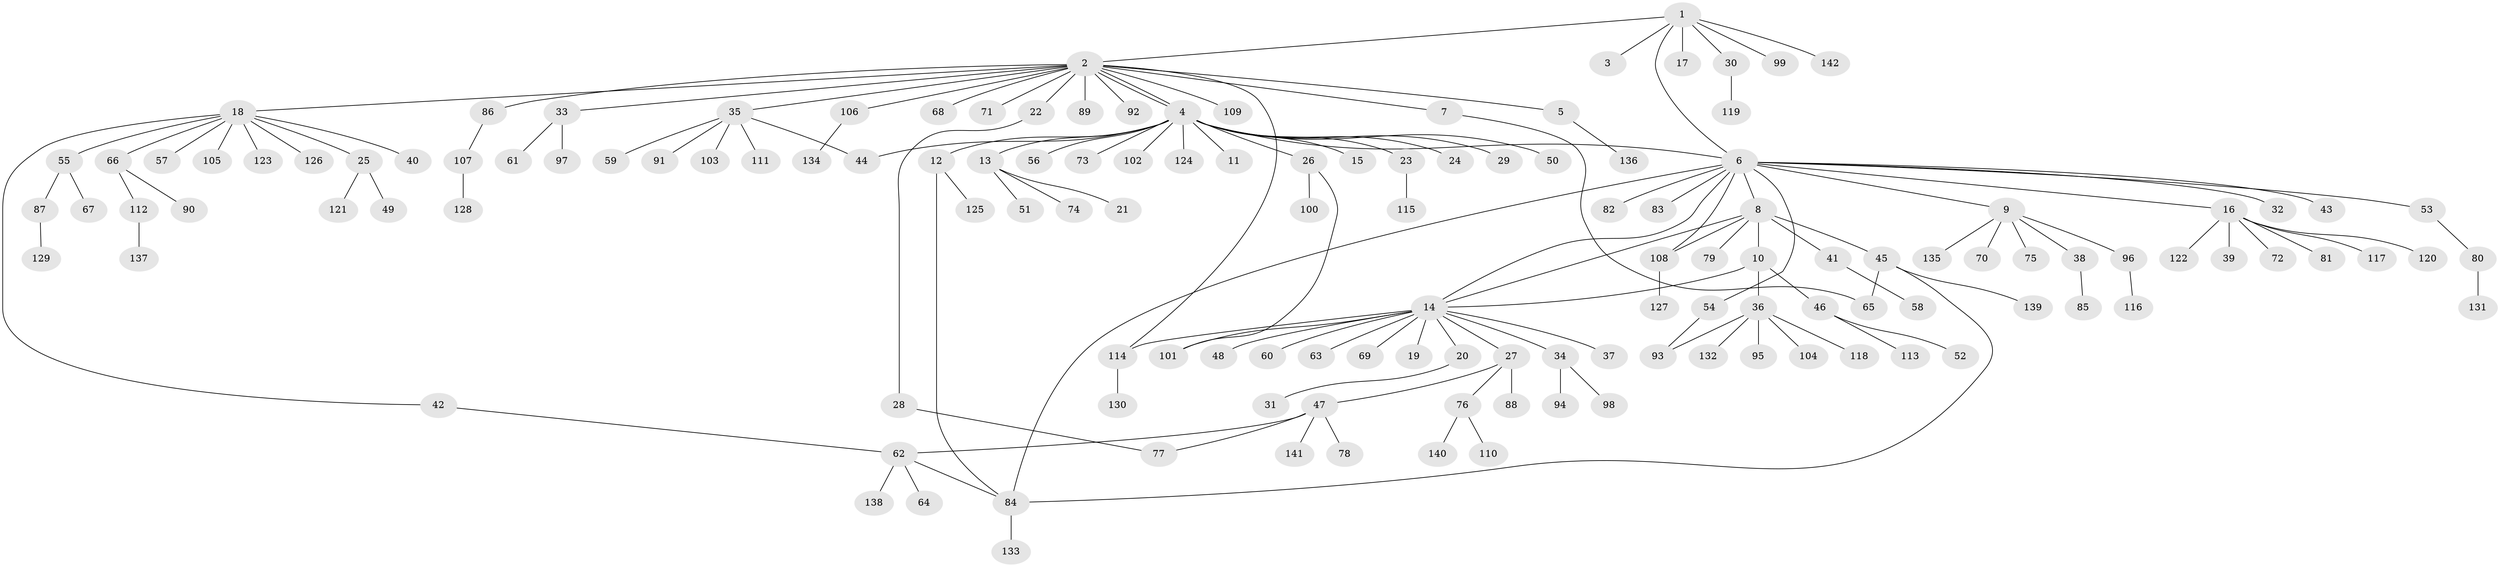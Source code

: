 // Generated by graph-tools (version 1.1) at 2025/48/03/09/25 04:48:23]
// undirected, 142 vertices, 156 edges
graph export_dot {
graph [start="1"]
  node [color=gray90,style=filled];
  1;
  2;
  3;
  4;
  5;
  6;
  7;
  8;
  9;
  10;
  11;
  12;
  13;
  14;
  15;
  16;
  17;
  18;
  19;
  20;
  21;
  22;
  23;
  24;
  25;
  26;
  27;
  28;
  29;
  30;
  31;
  32;
  33;
  34;
  35;
  36;
  37;
  38;
  39;
  40;
  41;
  42;
  43;
  44;
  45;
  46;
  47;
  48;
  49;
  50;
  51;
  52;
  53;
  54;
  55;
  56;
  57;
  58;
  59;
  60;
  61;
  62;
  63;
  64;
  65;
  66;
  67;
  68;
  69;
  70;
  71;
  72;
  73;
  74;
  75;
  76;
  77;
  78;
  79;
  80;
  81;
  82;
  83;
  84;
  85;
  86;
  87;
  88;
  89;
  90;
  91;
  92;
  93;
  94;
  95;
  96;
  97;
  98;
  99;
  100;
  101;
  102;
  103;
  104;
  105;
  106;
  107;
  108;
  109;
  110;
  111;
  112;
  113;
  114;
  115;
  116;
  117;
  118;
  119;
  120;
  121;
  122;
  123;
  124;
  125;
  126;
  127;
  128;
  129;
  130;
  131;
  132;
  133;
  134;
  135;
  136;
  137;
  138;
  139;
  140;
  141;
  142;
  1 -- 2;
  1 -- 3;
  1 -- 6;
  1 -- 17;
  1 -- 30;
  1 -- 99;
  1 -- 142;
  2 -- 4;
  2 -- 4;
  2 -- 5;
  2 -- 7;
  2 -- 18;
  2 -- 22;
  2 -- 33;
  2 -- 35;
  2 -- 68;
  2 -- 71;
  2 -- 86;
  2 -- 89;
  2 -- 92;
  2 -- 106;
  2 -- 109;
  2 -- 114;
  4 -- 6;
  4 -- 11;
  4 -- 12;
  4 -- 13;
  4 -- 15;
  4 -- 23;
  4 -- 24;
  4 -- 26;
  4 -- 29;
  4 -- 44;
  4 -- 50;
  4 -- 56;
  4 -- 73;
  4 -- 102;
  4 -- 124;
  5 -- 136;
  6 -- 8;
  6 -- 9;
  6 -- 14;
  6 -- 16;
  6 -- 32;
  6 -- 43;
  6 -- 53;
  6 -- 54;
  6 -- 82;
  6 -- 83;
  6 -- 84;
  6 -- 108;
  7 -- 65;
  8 -- 10;
  8 -- 14;
  8 -- 41;
  8 -- 45;
  8 -- 79;
  8 -- 108;
  9 -- 38;
  9 -- 70;
  9 -- 75;
  9 -- 96;
  9 -- 135;
  10 -- 14;
  10 -- 36;
  10 -- 46;
  12 -- 84;
  12 -- 125;
  13 -- 21;
  13 -- 51;
  13 -- 74;
  14 -- 19;
  14 -- 20;
  14 -- 27;
  14 -- 34;
  14 -- 37;
  14 -- 48;
  14 -- 60;
  14 -- 63;
  14 -- 69;
  14 -- 101;
  14 -- 114;
  16 -- 39;
  16 -- 72;
  16 -- 81;
  16 -- 117;
  16 -- 120;
  16 -- 122;
  18 -- 25;
  18 -- 40;
  18 -- 42;
  18 -- 55;
  18 -- 57;
  18 -- 66;
  18 -- 105;
  18 -- 123;
  18 -- 126;
  20 -- 31;
  22 -- 28;
  23 -- 115;
  25 -- 49;
  25 -- 121;
  26 -- 100;
  26 -- 101;
  27 -- 47;
  27 -- 76;
  27 -- 88;
  28 -- 77;
  30 -- 119;
  33 -- 61;
  33 -- 97;
  34 -- 94;
  34 -- 98;
  35 -- 44;
  35 -- 59;
  35 -- 91;
  35 -- 103;
  35 -- 111;
  36 -- 93;
  36 -- 95;
  36 -- 104;
  36 -- 118;
  36 -- 132;
  38 -- 85;
  41 -- 58;
  42 -- 62;
  45 -- 65;
  45 -- 84;
  45 -- 139;
  46 -- 52;
  46 -- 113;
  47 -- 62;
  47 -- 77;
  47 -- 78;
  47 -- 141;
  53 -- 80;
  54 -- 93;
  55 -- 67;
  55 -- 87;
  62 -- 64;
  62 -- 84;
  62 -- 138;
  66 -- 90;
  66 -- 112;
  76 -- 110;
  76 -- 140;
  80 -- 131;
  84 -- 133;
  86 -- 107;
  87 -- 129;
  96 -- 116;
  106 -- 134;
  107 -- 128;
  108 -- 127;
  112 -- 137;
  114 -- 130;
}
